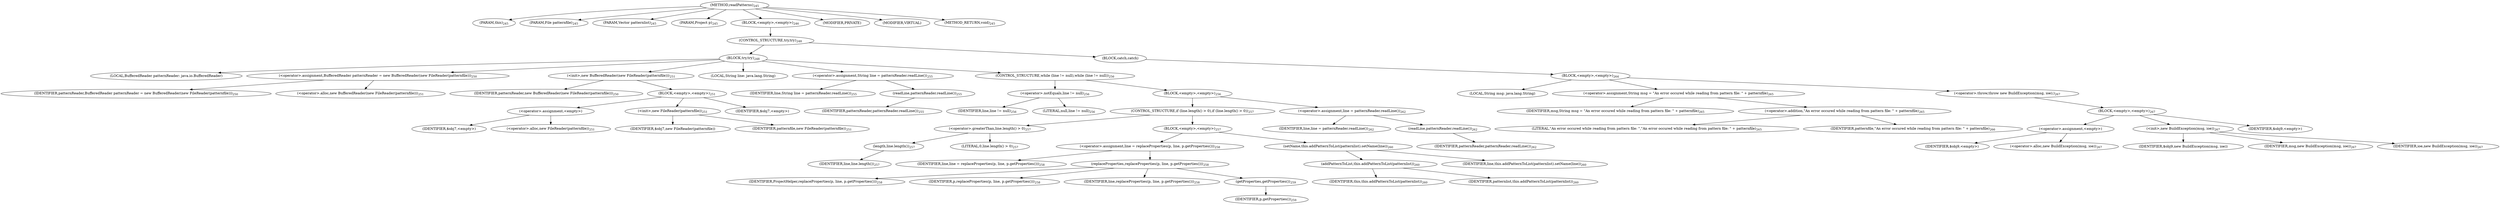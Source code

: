 digraph "readPatterns" {  
"473" [label = <(METHOD,readPatterns)<SUB>245</SUB>> ]
"63" [label = <(PARAM,this)<SUB>245</SUB>> ]
"474" [label = <(PARAM,File patternfile)<SUB>245</SUB>> ]
"475" [label = <(PARAM,Vector patternlist)<SUB>245</SUB>> ]
"476" [label = <(PARAM,Project p)<SUB>245</SUB>> ]
"477" [label = <(BLOCK,&lt;empty&gt;,&lt;empty&gt;)<SUB>246</SUB>> ]
"478" [label = <(CONTROL_STRUCTURE,try,try)<SUB>248</SUB>> ]
"479" [label = <(BLOCK,try,try)<SUB>248</SUB>> ]
"61" [label = <(LOCAL,BufferedReader patternReader: java.io.BufferedReader)> ]
"480" [label = <(&lt;operator&gt;.assignment,BufferedReader patternReader = new BufferedReader(new FileReader(patternfile)))<SUB>250</SUB>> ]
"481" [label = <(IDENTIFIER,patternReader,BufferedReader patternReader = new BufferedReader(new FileReader(patternfile)))<SUB>250</SUB>> ]
"482" [label = <(&lt;operator&gt;.alloc,new BufferedReader(new FileReader(patternfile)))<SUB>251</SUB>> ]
"483" [label = <(&lt;init&gt;,new BufferedReader(new FileReader(patternfile)))<SUB>251</SUB>> ]
"60" [label = <(IDENTIFIER,patternReader,new BufferedReader(new FileReader(patternfile)))<SUB>250</SUB>> ]
"484" [label = <(BLOCK,&lt;empty&gt;,&lt;empty&gt;)<SUB>251</SUB>> ]
"485" [label = <(&lt;operator&gt;.assignment,&lt;empty&gt;)> ]
"486" [label = <(IDENTIFIER,$obj7,&lt;empty&gt;)> ]
"487" [label = <(&lt;operator&gt;.alloc,new FileReader(patternfile))<SUB>251</SUB>> ]
"488" [label = <(&lt;init&gt;,new FileReader(patternfile))<SUB>251</SUB>> ]
"489" [label = <(IDENTIFIER,$obj7,new FileReader(patternfile))> ]
"490" [label = <(IDENTIFIER,patternfile,new FileReader(patternfile))<SUB>251</SUB>> ]
"491" [label = <(IDENTIFIER,$obj7,&lt;empty&gt;)> ]
"492" [label = <(LOCAL,String line: java.lang.String)> ]
"493" [label = <(&lt;operator&gt;.assignment,String line = patternReader.readLine())<SUB>255</SUB>> ]
"494" [label = <(IDENTIFIER,line,String line = patternReader.readLine())<SUB>255</SUB>> ]
"495" [label = <(readLine,patternReader.readLine())<SUB>255</SUB>> ]
"496" [label = <(IDENTIFIER,patternReader,patternReader.readLine())<SUB>255</SUB>> ]
"497" [label = <(CONTROL_STRUCTURE,while (line != null),while (line != null))<SUB>256</SUB>> ]
"498" [label = <(&lt;operator&gt;.notEquals,line != null)<SUB>256</SUB>> ]
"499" [label = <(IDENTIFIER,line,line != null)<SUB>256</SUB>> ]
"500" [label = <(LITERAL,null,line != null)<SUB>256</SUB>> ]
"501" [label = <(BLOCK,&lt;empty&gt;,&lt;empty&gt;)<SUB>256</SUB>> ]
"502" [label = <(CONTROL_STRUCTURE,if (line.length() &gt; 0),if (line.length() &gt; 0))<SUB>257</SUB>> ]
"503" [label = <(&lt;operator&gt;.greaterThan,line.length() &gt; 0)<SUB>257</SUB>> ]
"504" [label = <(length,line.length())<SUB>257</SUB>> ]
"505" [label = <(IDENTIFIER,line,line.length())<SUB>257</SUB>> ]
"506" [label = <(LITERAL,0,line.length() &gt; 0)<SUB>257</SUB>> ]
"507" [label = <(BLOCK,&lt;empty&gt;,&lt;empty&gt;)<SUB>257</SUB>> ]
"508" [label = <(&lt;operator&gt;.assignment,line = replaceProperties(p, line, p.getProperties()))<SUB>258</SUB>> ]
"509" [label = <(IDENTIFIER,line,line = replaceProperties(p, line, p.getProperties()))<SUB>258</SUB>> ]
"510" [label = <(replaceProperties,replaceProperties(p, line, p.getProperties()))<SUB>258</SUB>> ]
"511" [label = <(IDENTIFIER,ProjectHelper,replaceProperties(p, line, p.getProperties()))<SUB>258</SUB>> ]
"512" [label = <(IDENTIFIER,p,replaceProperties(p, line, p.getProperties()))<SUB>258</SUB>> ]
"513" [label = <(IDENTIFIER,line,replaceProperties(p, line, p.getProperties()))<SUB>258</SUB>> ]
"514" [label = <(getProperties,getProperties())<SUB>259</SUB>> ]
"515" [label = <(IDENTIFIER,p,getProperties())<SUB>259</SUB>> ]
"516" [label = <(setName,this.addPatternToList(patternlist).setName(line))<SUB>260</SUB>> ]
"517" [label = <(addPatternToList,this.addPatternToList(patternlist))<SUB>260</SUB>> ]
"62" [label = <(IDENTIFIER,this,this.addPatternToList(patternlist))<SUB>260</SUB>> ]
"518" [label = <(IDENTIFIER,patternlist,this.addPatternToList(patternlist))<SUB>260</SUB>> ]
"519" [label = <(IDENTIFIER,line,this.addPatternToList(patternlist).setName(line))<SUB>260</SUB>> ]
"520" [label = <(&lt;operator&gt;.assignment,line = patternReader.readLine())<SUB>262</SUB>> ]
"521" [label = <(IDENTIFIER,line,line = patternReader.readLine())<SUB>262</SUB>> ]
"522" [label = <(readLine,patternReader.readLine())<SUB>262</SUB>> ]
"523" [label = <(IDENTIFIER,patternReader,patternReader.readLine())<SUB>262</SUB>> ]
"524" [label = <(BLOCK,catch,catch)> ]
"525" [label = <(BLOCK,&lt;empty&gt;,&lt;empty&gt;)<SUB>264</SUB>> ]
"526" [label = <(LOCAL,String msg: java.lang.String)> ]
"527" [label = <(&lt;operator&gt;.assignment,String msg = &quot;An error occured while reading from pattern file: &quot; + patternfile)<SUB>265</SUB>> ]
"528" [label = <(IDENTIFIER,msg,String msg = &quot;An error occured while reading from pattern file: &quot; + patternfile)<SUB>265</SUB>> ]
"529" [label = <(&lt;operator&gt;.addition,&quot;An error occured while reading from pattern file: &quot; + patternfile)<SUB>265</SUB>> ]
"530" [label = <(LITERAL,&quot;An error occured while reading from pattern file: &quot;,&quot;An error occured while reading from pattern file: &quot; + patternfile)<SUB>265</SUB>> ]
"531" [label = <(IDENTIFIER,patternfile,&quot;An error occured while reading from pattern file: &quot; + patternfile)<SUB>266</SUB>> ]
"532" [label = <(&lt;operator&gt;.throw,throw new BuildException(msg, ioe);)<SUB>267</SUB>> ]
"533" [label = <(BLOCK,&lt;empty&gt;,&lt;empty&gt;)<SUB>267</SUB>> ]
"534" [label = <(&lt;operator&gt;.assignment,&lt;empty&gt;)> ]
"535" [label = <(IDENTIFIER,$obj9,&lt;empty&gt;)> ]
"536" [label = <(&lt;operator&gt;.alloc,new BuildException(msg, ioe))<SUB>267</SUB>> ]
"537" [label = <(&lt;init&gt;,new BuildException(msg, ioe))<SUB>267</SUB>> ]
"538" [label = <(IDENTIFIER,$obj9,new BuildException(msg, ioe))> ]
"539" [label = <(IDENTIFIER,msg,new BuildException(msg, ioe))<SUB>267</SUB>> ]
"540" [label = <(IDENTIFIER,ioe,new BuildException(msg, ioe))<SUB>267</SUB>> ]
"541" [label = <(IDENTIFIER,$obj9,&lt;empty&gt;)> ]
"542" [label = <(MODIFIER,PRIVATE)> ]
"543" [label = <(MODIFIER,VIRTUAL)> ]
"544" [label = <(METHOD_RETURN,void)<SUB>245</SUB>> ]
  "473" -> "63" 
  "473" -> "474" 
  "473" -> "475" 
  "473" -> "476" 
  "473" -> "477" 
  "473" -> "542" 
  "473" -> "543" 
  "473" -> "544" 
  "477" -> "478" 
  "478" -> "479" 
  "478" -> "524" 
  "479" -> "61" 
  "479" -> "480" 
  "479" -> "483" 
  "479" -> "492" 
  "479" -> "493" 
  "479" -> "497" 
  "480" -> "481" 
  "480" -> "482" 
  "483" -> "60" 
  "483" -> "484" 
  "484" -> "485" 
  "484" -> "488" 
  "484" -> "491" 
  "485" -> "486" 
  "485" -> "487" 
  "488" -> "489" 
  "488" -> "490" 
  "493" -> "494" 
  "493" -> "495" 
  "495" -> "496" 
  "497" -> "498" 
  "497" -> "501" 
  "498" -> "499" 
  "498" -> "500" 
  "501" -> "502" 
  "501" -> "520" 
  "502" -> "503" 
  "502" -> "507" 
  "503" -> "504" 
  "503" -> "506" 
  "504" -> "505" 
  "507" -> "508" 
  "507" -> "516" 
  "508" -> "509" 
  "508" -> "510" 
  "510" -> "511" 
  "510" -> "512" 
  "510" -> "513" 
  "510" -> "514" 
  "514" -> "515" 
  "516" -> "517" 
  "516" -> "519" 
  "517" -> "62" 
  "517" -> "518" 
  "520" -> "521" 
  "520" -> "522" 
  "522" -> "523" 
  "524" -> "525" 
  "525" -> "526" 
  "525" -> "527" 
  "525" -> "532" 
  "527" -> "528" 
  "527" -> "529" 
  "529" -> "530" 
  "529" -> "531" 
  "532" -> "533" 
  "533" -> "534" 
  "533" -> "537" 
  "533" -> "541" 
  "534" -> "535" 
  "534" -> "536" 
  "537" -> "538" 
  "537" -> "539" 
  "537" -> "540" 
}
